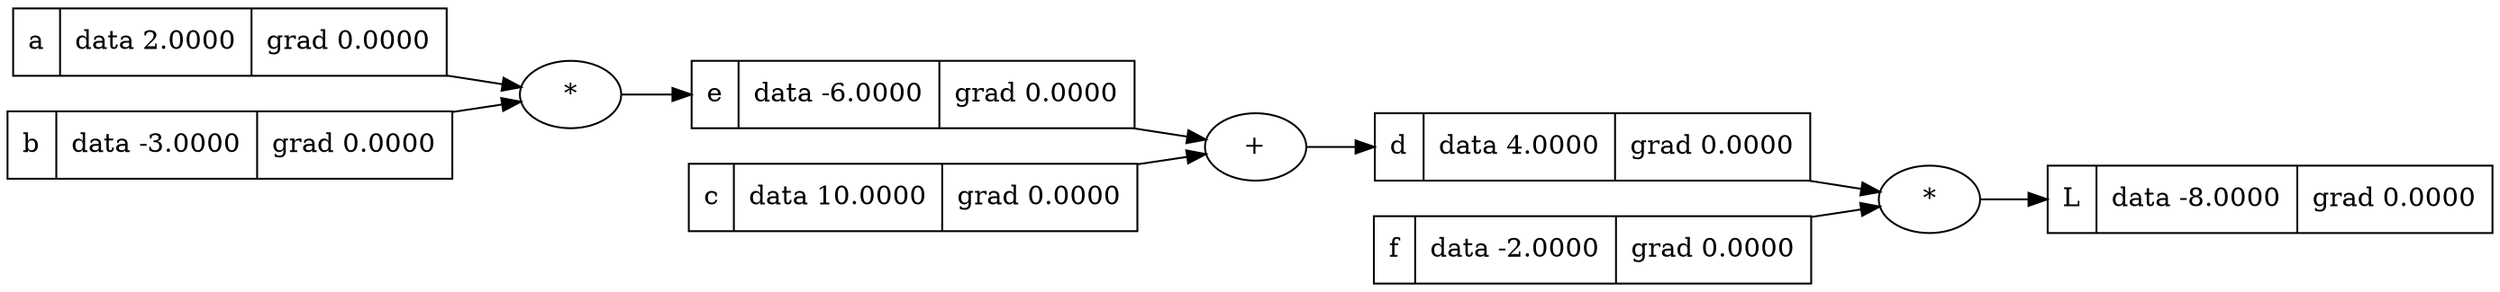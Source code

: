 digraph {
	graph [rankdir=LR]
	2128151269968 [label="{ a | data 2.0000 | grad 0.0000 }" shape=record]
	2127870838416 [label="{ e | data -6.0000 | grad 0.0000 }" shape=record]
	"2127870838416*" [label="*"]
	"2127870838416*" -> 2127870838416
	2128151269520 [label="{ c | data 10.0000 | grad 0.0000 }" shape=record]
	2127863044304 [label="{ L | data -8.0000 | grad 0.0000 }" shape=record]
	"2127863044304*" [label="*"]
	"2127863044304*" -> 2127863044304
	2127863044368 [label="{ f | data -2.0000 | grad 0.0000 }" shape=record]
	2128151269712 [label="{ b | data -3.0000 | grad 0.0000 }" shape=record]
	2127863040848 [label="{ d | data 4.0000 | grad 0.0000 }" shape=record]
	"2127863040848+" [label="+"]
	"2127863040848+" -> 2127863040848
	2127863040848 -> "2127863044304*"
	2127870838416 -> "2127863040848+"
	2128151269968 -> "2127870838416*"
	2128151269712 -> "2127870838416*"
	2128151269520 -> "2127863040848+"
	2127863044368 -> "2127863044304*"
}
